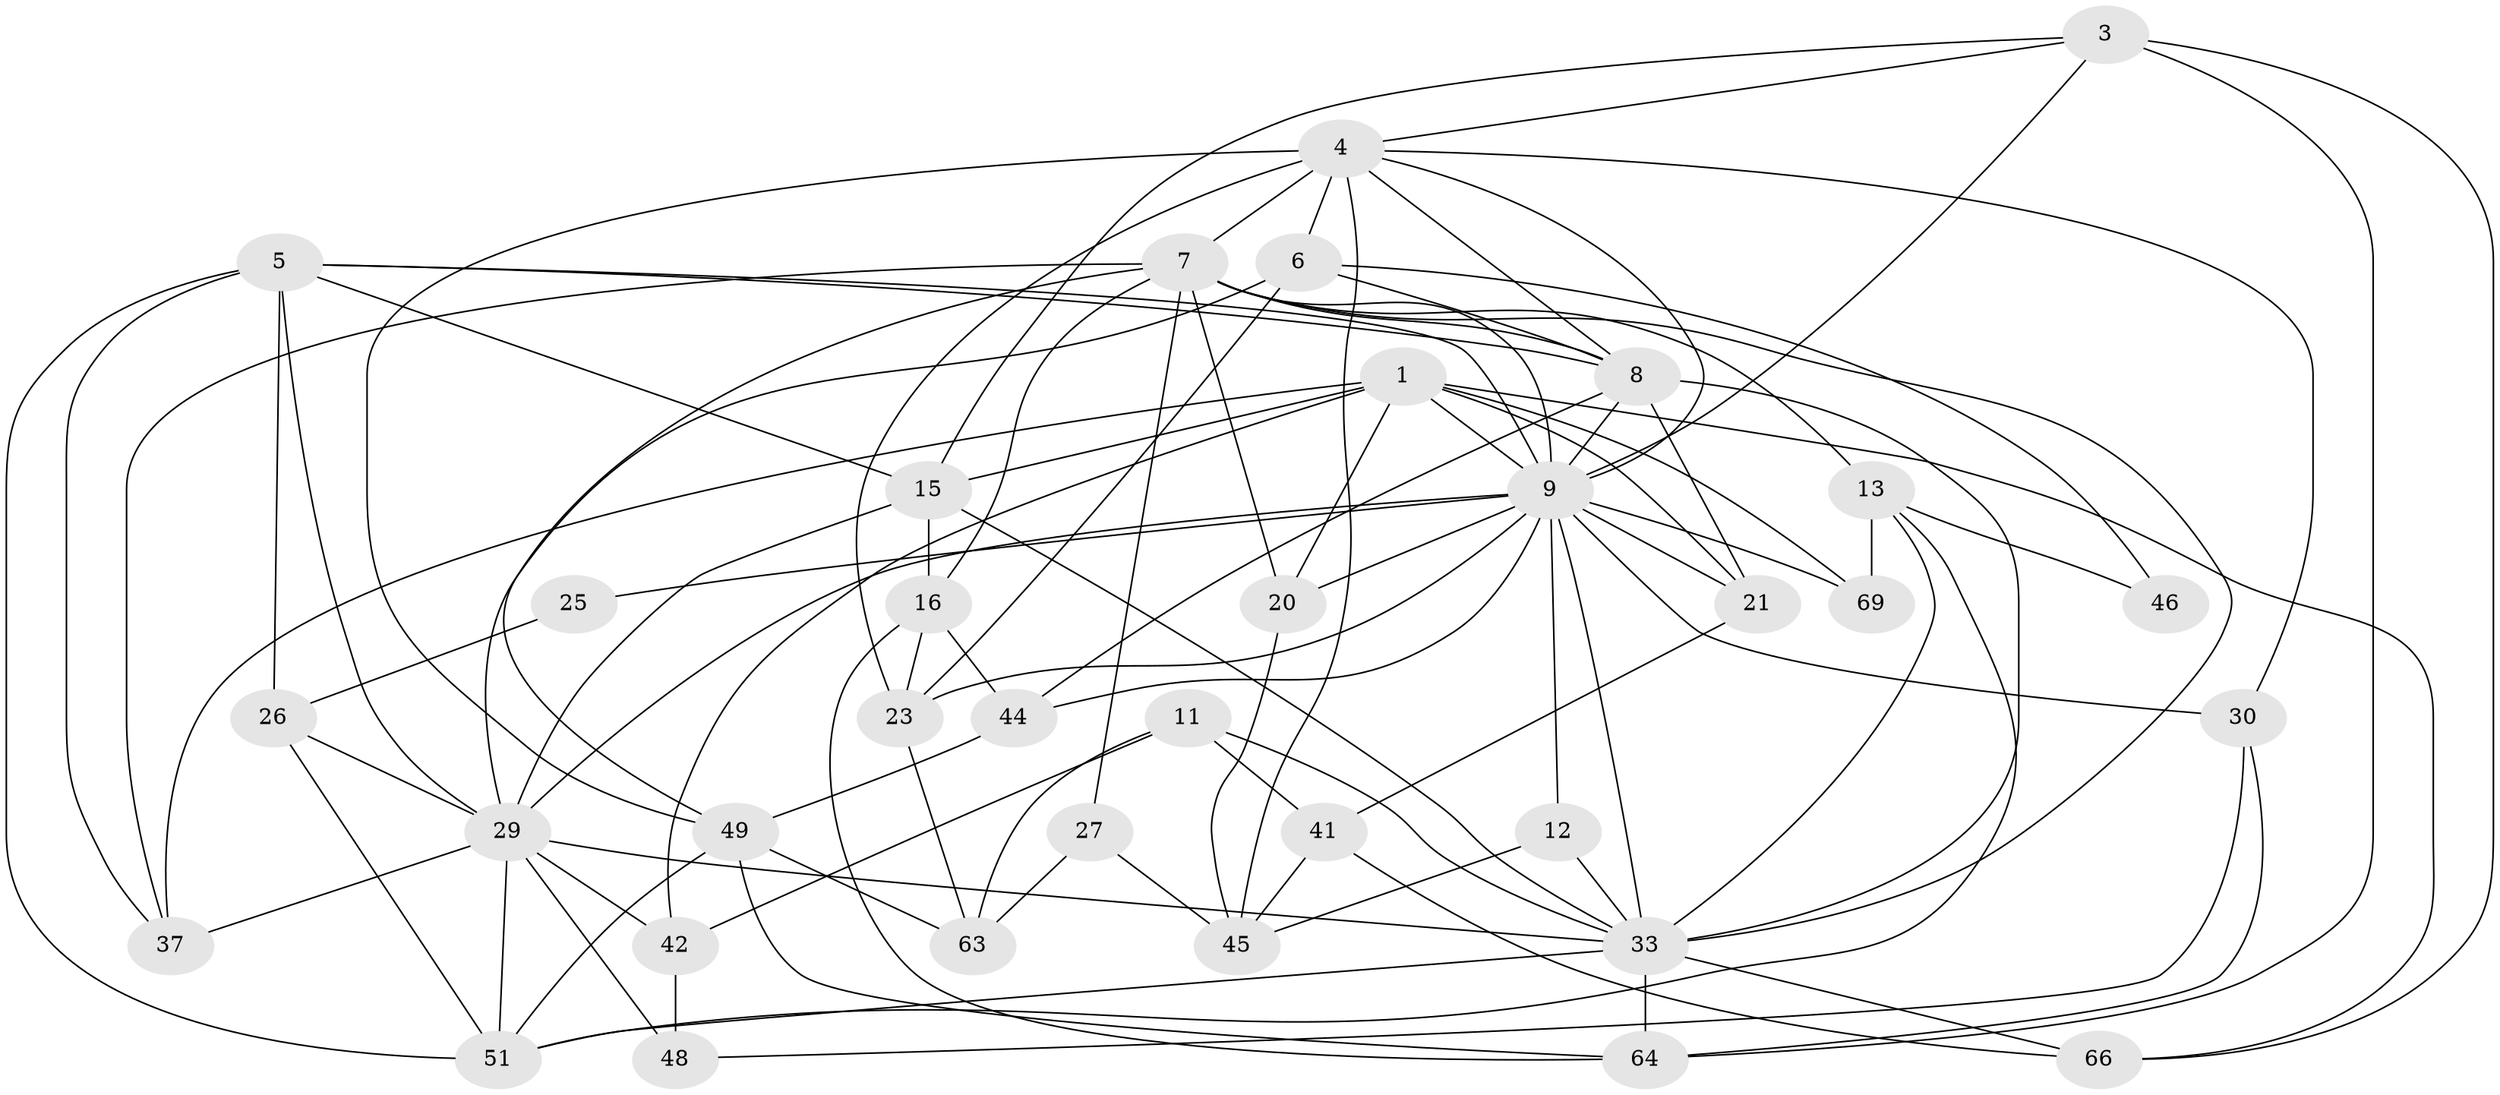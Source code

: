 // original degree distribution, {3: 0.32857142857142857, 2: 0.07142857142857142, 5: 0.11428571428571428, 4: 0.37142857142857144, 8: 0.02857142857142857, 7: 0.02857142857142857, 9: 0.014285714285714285, 6: 0.04285714285714286}
// Generated by graph-tools (version 1.1) at 2025/15/03/09/25 04:15:16]
// undirected, 35 vertices, 96 edges
graph export_dot {
graph [start="1"]
  node [color=gray90,style=filled];
  1 [super="+2+57+70"];
  3 [super="+28+24"];
  4 [super="+10"];
  5 [super="+14+19"];
  6 [super="+56"];
  7 [super="+35+38+17"];
  8 [super="+18"];
  9 [super="+40+67"];
  11;
  12;
  13 [super="+53"];
  15 [super="+62"];
  16 [super="+50"];
  20;
  21 [super="+39"];
  23 [super="+31"];
  25;
  26 [super="+55"];
  27;
  29 [super="+32"];
  30 [super="+36"];
  33 [super="+54+34"];
  37;
  41 [super="+60"];
  42;
  44;
  45;
  46;
  48;
  49 [super="+59"];
  51;
  63;
  64 [super="+65"];
  66;
  69;
  1 -- 69 [weight=2];
  1 -- 20;
  1 -- 37;
  1 -- 42;
  1 -- 15;
  1 -- 66;
  1 -- 9 [weight=2];
  1 -- 21;
  3 -- 66;
  3 -- 9 [weight=2];
  3 -- 64;
  3 -- 15;
  3 -- 4;
  4 -- 7;
  4 -- 9;
  4 -- 8;
  4 -- 49;
  4 -- 6 [weight=2];
  4 -- 23;
  4 -- 45;
  4 -- 30;
  5 -- 9;
  5 -- 15;
  5 -- 51;
  5 -- 8;
  5 -- 26;
  5 -- 37;
  5 -- 29;
  6 -- 23;
  6 -- 46;
  6 -- 8;
  6 -- 29;
  7 -- 37;
  7 -- 16;
  7 -- 27;
  7 -- 8 [weight=2];
  7 -- 9;
  7 -- 49;
  7 -- 20;
  7 -- 33;
  7 -- 13;
  8 -- 9;
  8 -- 33;
  8 -- 44;
  8 -- 21;
  9 -- 12;
  9 -- 30;
  9 -- 44;
  9 -- 20;
  9 -- 21;
  9 -- 23;
  9 -- 33 [weight=2];
  9 -- 69;
  9 -- 29;
  9 -- 25;
  11 -- 42;
  11 -- 63;
  11 -- 41;
  11 -- 33;
  12 -- 45;
  12 -- 33;
  13 -- 51;
  13 -- 69;
  13 -- 33;
  13 -- 46;
  15 -- 33;
  15 -- 29;
  15 -- 16 [weight=2];
  16 -- 64;
  16 -- 23;
  16 -- 44;
  20 -- 45;
  21 -- 41;
  23 -- 63;
  25 -- 26;
  26 -- 51;
  26 -- 29;
  27 -- 63;
  27 -- 45;
  29 -- 48;
  29 -- 37;
  29 -- 33;
  29 -- 42;
  29 -- 51;
  30 -- 64;
  30 -- 48;
  33 -- 64;
  33 -- 66;
  33 -- 51;
  41 -- 66;
  41 -- 45;
  42 -- 48;
  44 -- 49;
  49 -- 64;
  49 -- 51;
  49 -- 63;
}
